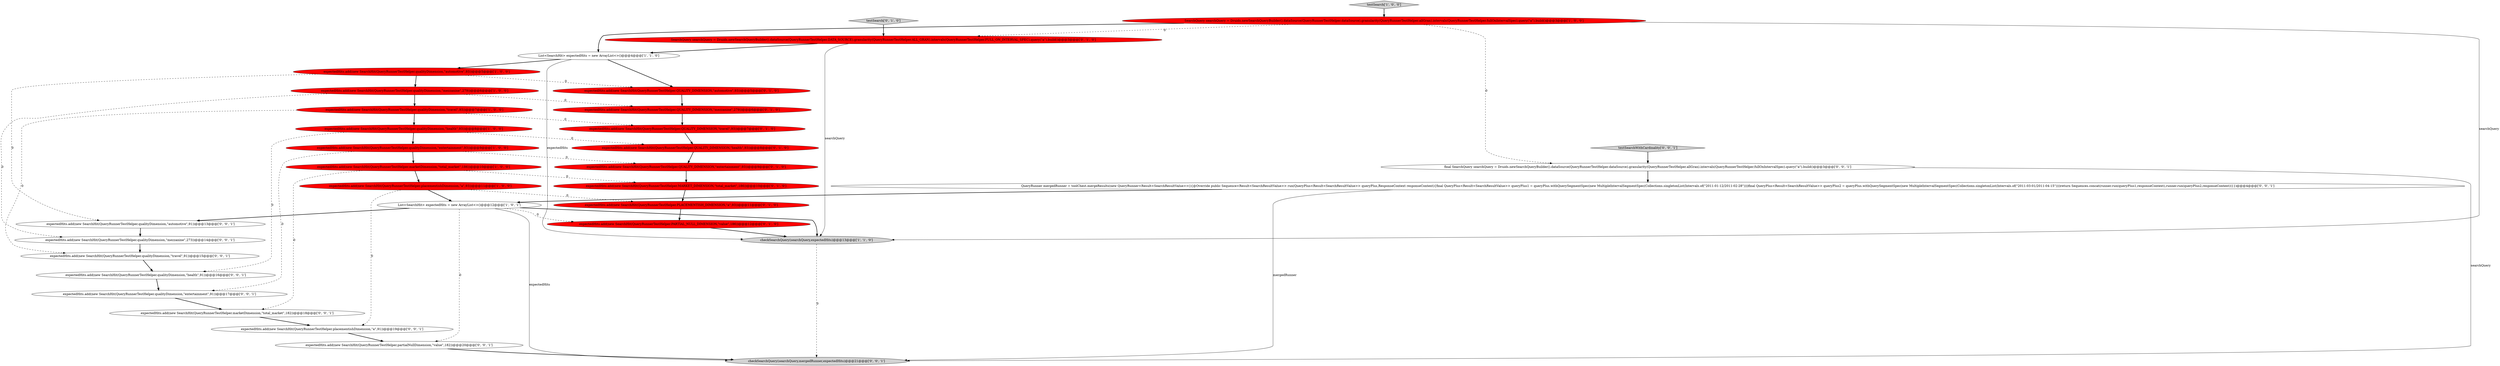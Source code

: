 digraph {
22 [style = filled, label = "expectedHits.add(new SearchHit(QueryRunnerTestHelper.partialNullDimension,\"value\",182))@@@20@@@['0', '0', '1']", fillcolor = white, shape = ellipse image = "AAA0AAABBB3BBB"];
8 [style = filled, label = "expectedHits.add(new SearchHit(QueryRunnerTestHelper.qualityDimension,\"health\",93))@@@8@@@['1', '0', '0']", fillcolor = red, shape = ellipse image = "AAA1AAABBB1BBB"];
25 [style = filled, label = "expectedHits.add(new SearchHit(QueryRunnerTestHelper.marketDimension,\"total_market\",182))@@@18@@@['0', '0', '1']", fillcolor = white, shape = ellipse image = "AAA0AAABBB3BBB"];
9 [style = filled, label = "List<SearchHit> expectedHits = new ArrayList<>()@@@4@@@['1', '1', '0']", fillcolor = white, shape = ellipse image = "AAA0AAABBB1BBB"];
6 [style = filled, label = "SearchQuery searchQuery = Druids.newSearchQueryBuilder().dataSource(QueryRunnerTestHelper.dataSource).granularity(QueryRunnerTestHelper.allGran).intervals(QueryRunnerTestHelper.fullOnIntervalSpec).query(\"a\").build()@@@3@@@['1', '0', '0']", fillcolor = red, shape = ellipse image = "AAA1AAABBB1BBB"];
26 [style = filled, label = "expectedHits.add(new SearchHit(QueryRunnerTestHelper.qualityDimension,\"health\",91))@@@16@@@['0', '0', '1']", fillcolor = white, shape = ellipse image = "AAA0AAABBB3BBB"];
12 [style = filled, label = "SearchQuery searchQuery = Druids.newSearchQueryBuilder().dataSource(QueryRunnerTestHelper.DATA_SOURCE).granularity(QueryRunnerTestHelper.ALL_GRAN).intervals(QueryRunnerTestHelper.FULL_ON_INTERVAL_SPEC).query(\"a\").build()@@@3@@@['0', '1', '0']", fillcolor = red, shape = ellipse image = "AAA1AAABBB2BBB"];
0 [style = filled, label = "expectedHits.add(new SearchHit(QueryRunnerTestHelper.placementishDimension,\"a\",93))@@@11@@@['1', '0', '0']", fillcolor = red, shape = ellipse image = "AAA1AAABBB1BBB"];
15 [style = filled, label = "expectedHits.add(new SearchHit(QueryRunnerTestHelper.MARKET_DIMENSION,\"total_market\",186))@@@10@@@['0', '1', '0']", fillcolor = red, shape = ellipse image = "AAA1AAABBB2BBB"];
4 [style = filled, label = "List<SearchHit> expectedHits = new ArrayList<>()@@@12@@@['1', '0', '1']", fillcolor = white, shape = ellipse image = "AAA0AAABBB1BBB"];
23 [style = filled, label = "expectedHits.add(new SearchHit(QueryRunnerTestHelper.qualityDimension,\"mezzanine\",273))@@@14@@@['0', '0', '1']", fillcolor = white, shape = ellipse image = "AAA0AAABBB3BBB"];
24 [style = filled, label = "expectedHits.add(new SearchHit(QueryRunnerTestHelper.placementishDimension,\"a\",91))@@@19@@@['0', '0', '1']", fillcolor = white, shape = ellipse image = "AAA0AAABBB3BBB"];
20 [style = filled, label = "expectedHits.add(new SearchHit(QueryRunnerTestHelper.QUALITY_DIMENSION,\"health\",93))@@@8@@@['0', '1', '0']", fillcolor = red, shape = ellipse image = "AAA1AAABBB2BBB"];
16 [style = filled, label = "testSearch['0', '1', '0']", fillcolor = lightgray, shape = diamond image = "AAA0AAABBB2BBB"];
2 [style = filled, label = "expectedHits.add(new SearchHit(QueryRunnerTestHelper.qualityDimension,\"entertainment\",93))@@@9@@@['1', '0', '0']", fillcolor = red, shape = ellipse image = "AAA1AAABBB1BBB"];
21 [style = filled, label = "expectedHits.add(new SearchHit(QueryRunnerTestHelper.PARTIAL_NULL_DIMENSION,\"value\",186))@@@12@@@['0', '1', '0']", fillcolor = red, shape = ellipse image = "AAA1AAABBB2BBB"];
31 [style = filled, label = "checkSearchQuery(searchQuery,mergedRunner,expectedHits)@@@21@@@['0', '0', '1']", fillcolor = lightgray, shape = ellipse image = "AAA0AAABBB3BBB"];
3 [style = filled, label = "testSearch['1', '0', '0']", fillcolor = lightgray, shape = diamond image = "AAA0AAABBB1BBB"];
32 [style = filled, label = "testSearchWithCardinality['0', '0', '1']", fillcolor = lightgray, shape = diamond image = "AAA0AAABBB3BBB"];
13 [style = filled, label = "expectedHits.add(new SearchHit(QueryRunnerTestHelper.QUALITY_DIMENSION,\"entertainment\",93))@@@9@@@['0', '1', '0']", fillcolor = red, shape = ellipse image = "AAA1AAABBB2BBB"];
19 [style = filled, label = "expectedHits.add(new SearchHit(QueryRunnerTestHelper.QUALITY_DIMENSION,\"mezzanine\",279))@@@6@@@['0', '1', '0']", fillcolor = red, shape = ellipse image = "AAA1AAABBB2BBB"];
30 [style = filled, label = "expectedHits.add(new SearchHit(QueryRunnerTestHelper.qualityDimension,\"entertainment\",91))@@@17@@@['0', '0', '1']", fillcolor = white, shape = ellipse image = "AAA0AAABBB3BBB"];
33 [style = filled, label = "expectedHits.add(new SearchHit(QueryRunnerTestHelper.qualityDimension,\"automotive\",91))@@@13@@@['0', '0', '1']", fillcolor = white, shape = ellipse image = "AAA0AAABBB3BBB"];
14 [style = filled, label = "expectedHits.add(new SearchHit(QueryRunnerTestHelper.QUALITY_DIMENSION,\"travel\",93))@@@7@@@['0', '1', '0']", fillcolor = red, shape = ellipse image = "AAA1AAABBB2BBB"];
7 [style = filled, label = "expectedHits.add(new SearchHit(QueryRunnerTestHelper.qualityDimension,\"automotive\",93))@@@5@@@['1', '0', '0']", fillcolor = red, shape = ellipse image = "AAA1AAABBB1BBB"];
27 [style = filled, label = "QueryRunner mergedRunner = toolChest.mergeResults(new QueryRunner<Result<SearchResultValue>>(){@Override public Sequence<Result<SearchResultValue>> run(QueryPlus<Result<SearchResultValue>> queryPlus,ResponseContext responseContext){final QueryPlus<Result<SearchResultValue>> queryPlus1 = queryPlus.withQuerySegmentSpec(new MultipleIntervalSegmentSpec(Collections.singletonList(Intervals.of(\"2011-01-12/2011-02-28\"))))final QueryPlus<Result<SearchResultValue>> queryPlus2 = queryPlus.withQuerySegmentSpec(new MultipleIntervalSegmentSpec(Collections.singletonList(Intervals.of(\"2011-03-01/2011-04-15\"))))return Sequences.concat(runner.run(queryPlus1,responseContext),runner.run(queryPlus2,responseContext))}})@@@4@@@['0', '0', '1']", fillcolor = white, shape = ellipse image = "AAA0AAABBB3BBB"];
18 [style = filled, label = "expectedHits.add(new SearchHit(QueryRunnerTestHelper.PLACEMENTISH_DIMENSION,\"a\",93))@@@11@@@['0', '1', '0']", fillcolor = red, shape = ellipse image = "AAA1AAABBB2BBB"];
1 [style = filled, label = "expectedHits.add(new SearchHit(QueryRunnerTestHelper.qualityDimension,\"travel\",93))@@@7@@@['1', '0', '0']", fillcolor = red, shape = ellipse image = "AAA1AAABBB1BBB"];
5 [style = filled, label = "checkSearchQuery(searchQuery,expectedHits)@@@13@@@['1', '1', '0']", fillcolor = lightgray, shape = ellipse image = "AAA0AAABBB1BBB"];
29 [style = filled, label = "expectedHits.add(new SearchHit(QueryRunnerTestHelper.qualityDimension,\"travel\",91))@@@15@@@['0', '0', '1']", fillcolor = white, shape = ellipse image = "AAA0AAABBB3BBB"];
11 [style = filled, label = "expectedHits.add(new SearchHit(QueryRunnerTestHelper.qualityDimension,\"mezzanine\",279))@@@6@@@['1', '0', '0']", fillcolor = red, shape = ellipse image = "AAA1AAABBB1BBB"];
28 [style = filled, label = "final SearchQuery searchQuery = Druids.newSearchQueryBuilder().dataSource(QueryRunnerTestHelper.dataSource).granularity(QueryRunnerTestHelper.allGran).intervals(QueryRunnerTestHelper.fullOnIntervalSpec).query(\"a\").build()@@@3@@@['0', '0', '1']", fillcolor = white, shape = ellipse image = "AAA0AAABBB3BBB"];
17 [style = filled, label = "expectedHits.add(new SearchHit(QueryRunnerTestHelper.QUALITY_DIMENSION,\"automotive\",93))@@@5@@@['0', '1', '0']", fillcolor = red, shape = ellipse image = "AAA1AAABBB2BBB"];
10 [style = filled, label = "expectedHits.add(new SearchHit(QueryRunnerTestHelper.marketDimension,\"total_market\",186))@@@10@@@['1', '0', '0']", fillcolor = red, shape = ellipse image = "AAA1AAABBB1BBB"];
10->15 [style = dashed, label="0"];
7->11 [style = bold, label=""];
20->13 [style = bold, label=""];
1->8 [style = bold, label=""];
1->14 [style = dashed, label="0"];
11->1 [style = bold, label=""];
27->31 [style = solid, label="mergedRunner"];
28->31 [style = solid, label="searchQuery"];
7->17 [style = dashed, label="0"];
8->20 [style = dashed, label="0"];
1->29 [style = dashed, label="0"];
22->31 [style = bold, label=""];
3->6 [style = bold, label=""];
9->17 [style = bold, label=""];
30->25 [style = bold, label=""];
6->5 [style = solid, label="searchQuery"];
12->5 [style = solid, label="searchQuery"];
11->23 [style = dashed, label="0"];
4->22 [style = dashed, label="0"];
9->7 [style = bold, label=""];
2->10 [style = bold, label=""];
12->9 [style = bold, label=""];
4->33 [style = bold, label=""];
15->18 [style = bold, label=""];
24->22 [style = bold, label=""];
17->19 [style = bold, label=""];
4->21 [style = dashed, label="0"];
2->30 [style = dashed, label="0"];
29->26 [style = bold, label=""];
33->23 [style = bold, label=""];
26->30 [style = bold, label=""];
23->29 [style = bold, label=""];
6->12 [style = dashed, label="0"];
21->5 [style = bold, label=""];
25->24 [style = bold, label=""];
27->4 [style = bold, label=""];
6->28 [style = dashed, label="0"];
19->14 [style = bold, label=""];
9->5 [style = solid, label="expectedHits"];
8->2 [style = bold, label=""];
0->4 [style = bold, label=""];
11->19 [style = dashed, label="0"];
2->13 [style = dashed, label="0"];
10->0 [style = bold, label=""];
5->31 [style = dashed, label="0"];
0->24 [style = dashed, label="0"];
0->18 [style = dashed, label="0"];
13->15 [style = bold, label=""];
28->27 [style = bold, label=""];
18->21 [style = bold, label=""];
7->33 [style = dashed, label="0"];
6->9 [style = bold, label=""];
32->28 [style = bold, label=""];
4->5 [style = bold, label=""];
16->12 [style = bold, label=""];
10->25 [style = dashed, label="0"];
14->20 [style = bold, label=""];
4->31 [style = solid, label="expectedHits"];
8->26 [style = dashed, label="0"];
}

